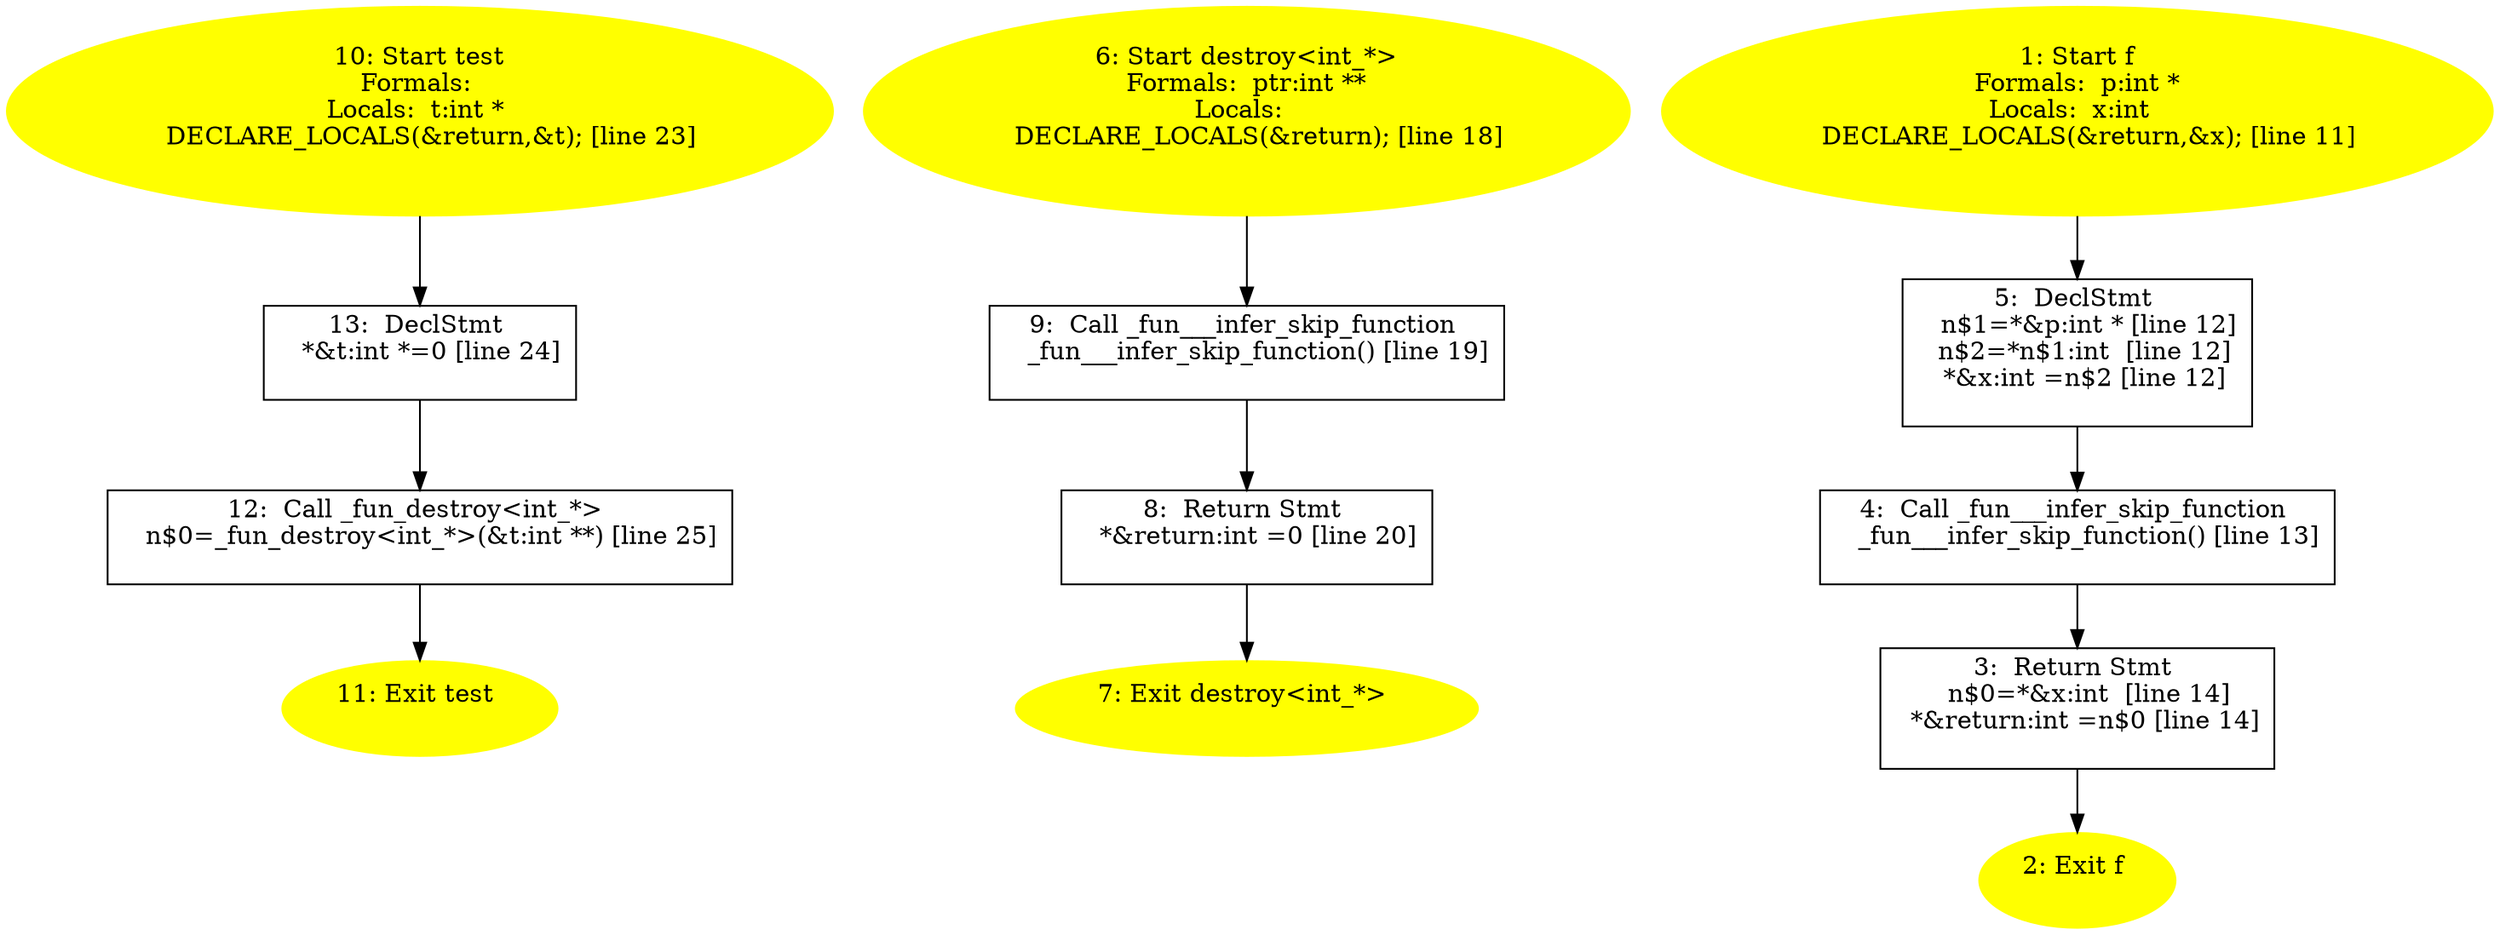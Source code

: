 /* @generated */
digraph iCFG {
13 [label="13:  DeclStmt \n   *&t:int *=0 [line 24]\n " shape="box"]
	

	 13 -> 12 ;
12 [label="12:  Call _fun_destroy<int_*> \n   n$0=_fun_destroy<int_*>(&t:int **) [line 25]\n " shape="box"]
	

	 12 -> 11 ;
11 [label="11: Exit test \n  " color=yellow style=filled]
	

10 [label="10: Start test\nFormals: \nLocals:  t:int * \n   DECLARE_LOCALS(&return,&t); [line 23]\n " color=yellow style=filled]
	

	 10 -> 13 ;
9 [label="9:  Call _fun___infer_skip_function \n   _fun___infer_skip_function() [line 19]\n " shape="box"]
	

	 9 -> 8 ;
8 [label="8:  Return Stmt \n   *&return:int =0 [line 20]\n " shape="box"]
	

	 8 -> 7 ;
7 [label="7: Exit destroy<int_*> \n  " color=yellow style=filled]
	

6 [label="6: Start destroy<int_*>\nFormals:  ptr:int **\nLocals:  \n   DECLARE_LOCALS(&return); [line 18]\n " color=yellow style=filled]
	

	 6 -> 9 ;
5 [label="5:  DeclStmt \n   n$1=*&p:int * [line 12]\n  n$2=*n$1:int  [line 12]\n  *&x:int =n$2 [line 12]\n " shape="box"]
	

	 5 -> 4 ;
4 [label="4:  Call _fun___infer_skip_function \n   _fun___infer_skip_function() [line 13]\n " shape="box"]
	

	 4 -> 3 ;
3 [label="3:  Return Stmt \n   n$0=*&x:int  [line 14]\n  *&return:int =n$0 [line 14]\n " shape="box"]
	

	 3 -> 2 ;
2 [label="2: Exit f \n  " color=yellow style=filled]
	

1 [label="1: Start f\nFormals:  p:int *\nLocals:  x:int  \n   DECLARE_LOCALS(&return,&x); [line 11]\n " color=yellow style=filled]
	

	 1 -> 5 ;
}
